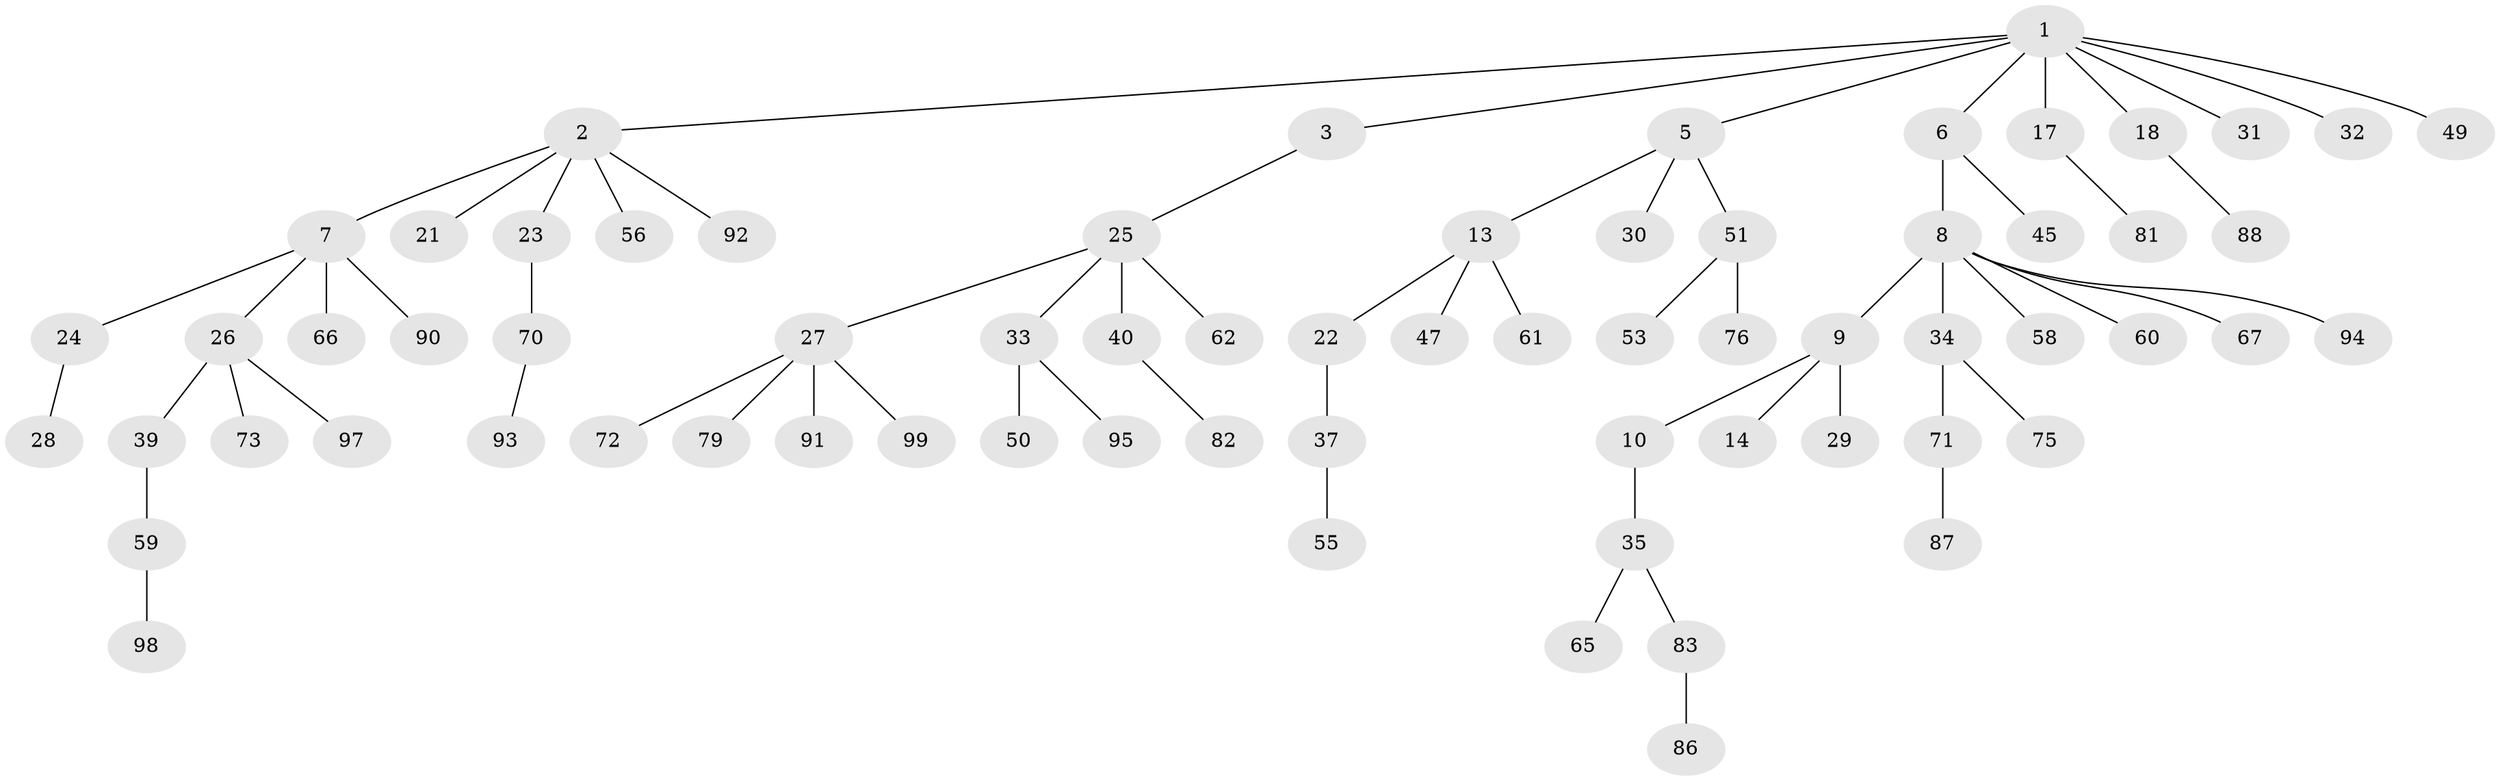 // original degree distribution, {8: 0.010101010101010102, 5: 0.030303030303030304, 2: 0.2727272727272727, 3: 0.1414141414141414, 4: 0.04040404040404041, 7: 0.010101010101010102, 1: 0.48484848484848486, 6: 0.010101010101010102}
// Generated by graph-tools (version 1.1) at 2025/42/03/06/25 10:42:04]
// undirected, 69 vertices, 68 edges
graph export_dot {
graph [start="1"]
  node [color=gray90,style=filled];
  1 [super="+4"];
  2 [super="+15"];
  3 [super="+19"];
  5 [super="+12"];
  6 [super="+77"];
  7 [super="+11"];
  8 [super="+16"];
  9 [super="+20"];
  10;
  13 [super="+78"];
  14;
  17;
  18 [super="+41"];
  21 [super="+43"];
  22;
  23 [super="+48"];
  24;
  25 [super="+44"];
  26 [super="+52"];
  27 [super="+46"];
  28 [super="+69"];
  29;
  30;
  31 [super="+36"];
  32;
  33 [super="+38"];
  34 [super="+54"];
  35 [super="+63"];
  37;
  39 [super="+42"];
  40 [super="+68"];
  45 [super="+64"];
  47;
  49;
  50;
  51;
  53;
  55 [super="+57"];
  56;
  58 [super="+85"];
  59 [super="+74"];
  60;
  61;
  62;
  65;
  66;
  67;
  70 [super="+80"];
  71 [super="+89"];
  72;
  73;
  75;
  76;
  79;
  81;
  82;
  83 [super="+84"];
  86;
  87;
  88 [super="+96"];
  90;
  91;
  92;
  93;
  94;
  95;
  97;
  98;
  99;
  1 -- 2;
  1 -- 3;
  1 -- 5;
  1 -- 6;
  1 -- 31;
  1 -- 32;
  1 -- 49;
  1 -- 18;
  1 -- 17;
  2 -- 7;
  2 -- 23;
  2 -- 56;
  2 -- 92;
  2 -- 21;
  3 -- 25;
  5 -- 30;
  5 -- 13;
  5 -- 51;
  6 -- 8;
  6 -- 45;
  7 -- 66;
  7 -- 90;
  7 -- 24;
  7 -- 26;
  8 -- 9;
  8 -- 34;
  8 -- 58;
  8 -- 67;
  8 -- 94;
  8 -- 60;
  9 -- 10;
  9 -- 14;
  9 -- 29;
  10 -- 35;
  13 -- 22;
  13 -- 47;
  13 -- 61;
  17 -- 81;
  18 -- 88;
  22 -- 37;
  23 -- 70;
  24 -- 28;
  25 -- 27;
  25 -- 33;
  25 -- 40;
  25 -- 62;
  26 -- 39;
  26 -- 73;
  26 -- 97;
  27 -- 72;
  27 -- 91;
  27 -- 99;
  27 -- 79;
  33 -- 50;
  33 -- 95;
  34 -- 75;
  34 -- 71;
  35 -- 65;
  35 -- 83;
  37 -- 55;
  39 -- 59;
  40 -- 82;
  51 -- 53;
  51 -- 76;
  59 -- 98;
  70 -- 93;
  71 -- 87;
  83 -- 86;
}
